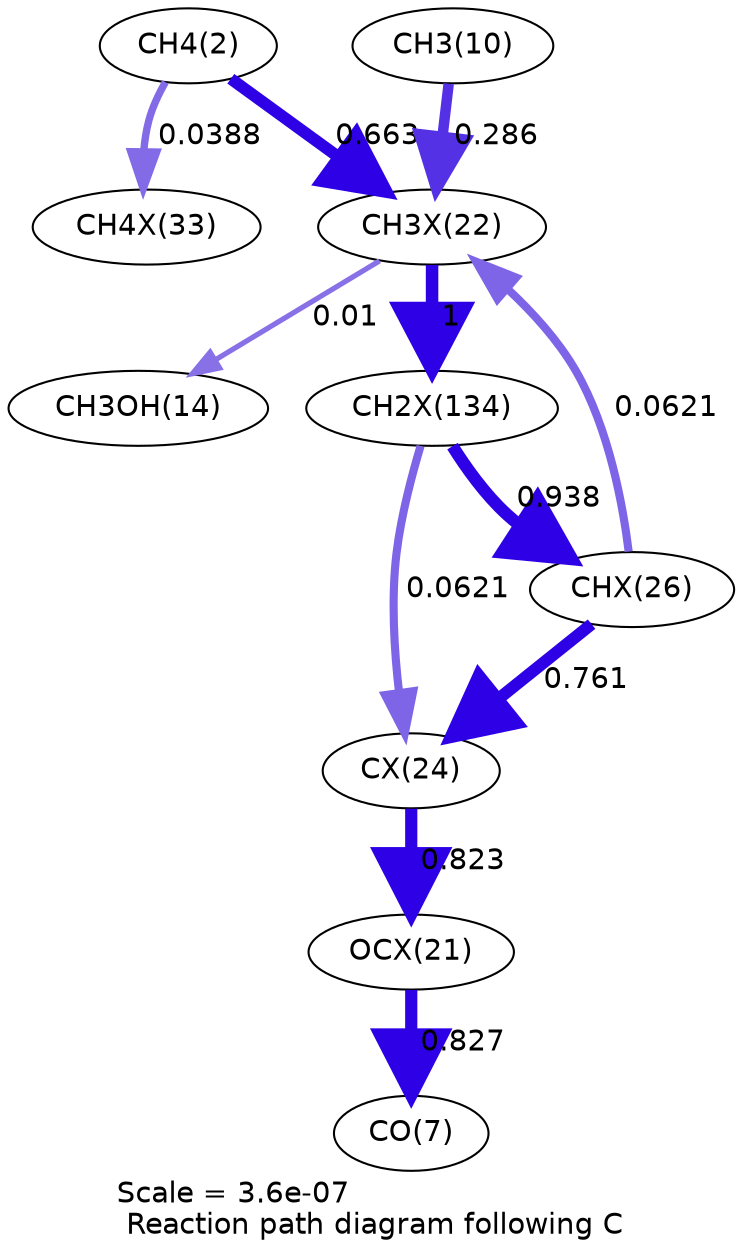 digraph reaction_paths {
center=1;
s4 -> s48[fontname="Helvetica", penwidth=3.55, arrowsize=1.77, color="0.7, 0.539, 0.9"
, label=" 0.0388"];
s4 -> s42[fontname="Helvetica", penwidth=5.69, arrowsize=2.84, color="0.7, 1.16, 0.9"
, label=" 0.663"];
s12 -> s42[fontname="Helvetica", penwidth=5.05, arrowsize=2.53, color="0.7, 0.786, 0.9"
, label=" 0.286"];
s42 -> s16[fontname="Helvetica", penwidth=2.52, arrowsize=1.26, color="0.7, 0.51, 0.9"
, label=" 0.01"];
s42 -> s67[fontname="Helvetica", penwidth=6, arrowsize=3, color="0.7, 1.5, 0.9"
, label=" 1"];
s46 -> s42[fontname="Helvetica", penwidth=3.9, arrowsize=1.95, color="0.7, 0.562, 0.9"
, label=" 0.0621"];
s67 -> s46[fontname="Helvetica", penwidth=5.95, arrowsize=2.98, color="0.7, 1.44, 0.9"
, label=" 0.938"];
s67 -> s44[fontname="Helvetica", penwidth=3.9, arrowsize=1.95, color="0.7, 0.562, 0.9"
, label=" 0.0621"];
s46 -> s44[fontname="Helvetica", penwidth=5.79, arrowsize=2.9, color="0.7, 1.26, 0.9"
, label=" 0.761"];
s44 -> s41[fontname="Helvetica", penwidth=5.85, arrowsize=2.93, color="0.7, 1.32, 0.9"
, label=" 0.823"];
s41 -> s9[fontname="Helvetica", penwidth=5.86, arrowsize=2.93, color="0.7, 1.33, 0.9"
, label=" 0.827"];
s4 [ fontname="Helvetica", label="CH4(2)"];
s9 [ fontname="Helvetica", label="CO(7)"];
s12 [ fontname="Helvetica", label="CH3(10)"];
s16 [ fontname="Helvetica", label="CH3OH(14)"];
s41 [ fontname="Helvetica", label="OCX(21)"];
s42 [ fontname="Helvetica", label="CH3X(22)"];
s44 [ fontname="Helvetica", label="CX(24)"];
s46 [ fontname="Helvetica", label="CHX(26)"];
s48 [ fontname="Helvetica", label="CH4X(33)"];
s67 [ fontname="Helvetica", label="CH2X(134)"];
 label = "Scale = 3.6e-07\l Reaction path diagram following C";
 fontname = "Helvetica";
}

